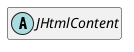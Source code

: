 @startuml
set namespaceSeparator \\
hide members
hide << alias >> circle

abstract class JHtmlContent
@enduml
